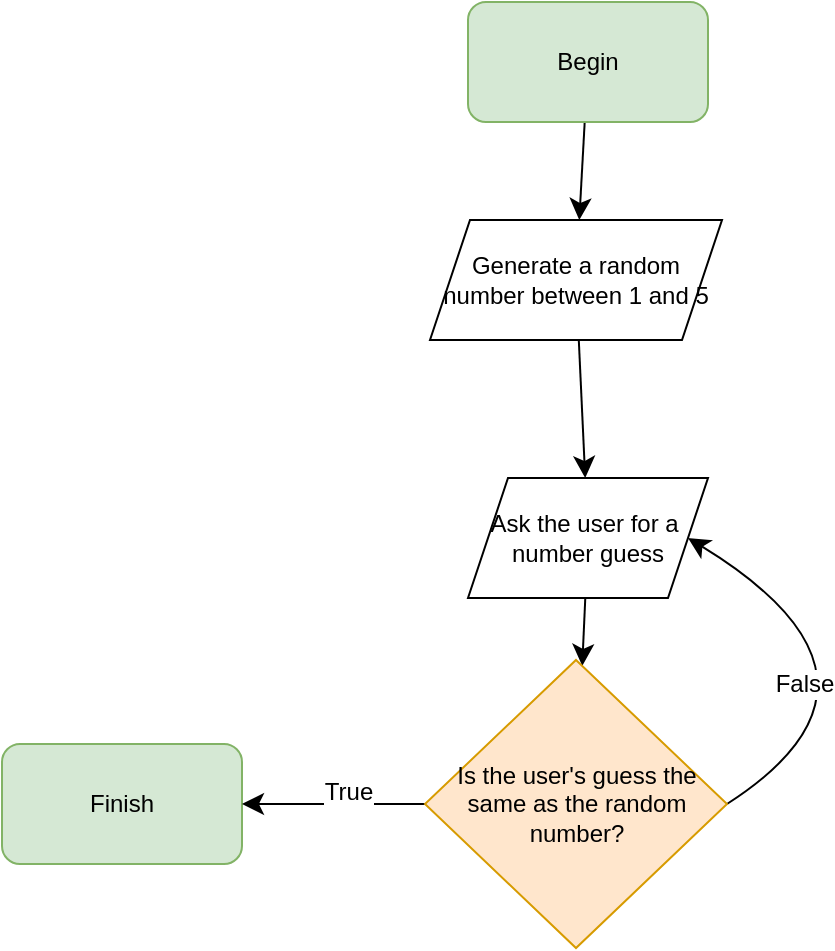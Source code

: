<mxfile version="24.3.1" type="github">
  <diagram name="Page-1" id="0G8sVqlsxksGRJdZ1FBH">
    <mxGraphModel dx="1106" dy="1351" grid="0" gridSize="10" guides="1" tooltips="1" connect="1" arrows="1" fold="1" page="0" pageScale="1" pageWidth="850" pageHeight="1100" math="0" shadow="0">
      <root>
        <mxCell id="0" />
        <mxCell id="1" parent="0" />
        <mxCell id="Sd3g7WCt3OhlhqTGDNPi-2" value="" style="edgeStyle=none;curved=1;rounded=0;orthogonalLoop=1;jettySize=auto;html=1;fontSize=12;startSize=8;endSize=8;" edge="1" parent="1" source="Sd3g7WCt3OhlhqTGDNPi-3" target="Sd3g7WCt3OhlhqTGDNPi-5">
          <mxGeometry relative="1" as="geometry" />
        </mxCell>
        <mxCell id="Sd3g7WCt3OhlhqTGDNPi-3" value="Begin" style="rounded=1;whiteSpace=wrap;html=1;fillColor=#d5e8d4;strokeColor=#82b366;" vertex="1" parent="1">
          <mxGeometry x="106" y="-174" width="120" height="60" as="geometry" />
        </mxCell>
        <mxCell id="Sd3g7WCt3OhlhqTGDNPi-4" value="" style="edgeStyle=none;curved=1;rounded=0;orthogonalLoop=1;jettySize=auto;html=1;fontSize=12;startSize=8;endSize=8;" edge="1" parent="1" source="Sd3g7WCt3OhlhqTGDNPi-5" target="Sd3g7WCt3OhlhqTGDNPi-7">
          <mxGeometry relative="1" as="geometry" />
        </mxCell>
        <mxCell id="Sd3g7WCt3OhlhqTGDNPi-5" value="Generate a random number between 1 and 5" style="shape=parallelogram;perimeter=parallelogramPerimeter;whiteSpace=wrap;html=1;fixedSize=1;" vertex="1" parent="1">
          <mxGeometry x="87" y="-65" width="146" height="60" as="geometry" />
        </mxCell>
        <mxCell id="Sd3g7WCt3OhlhqTGDNPi-32" value="" style="edgeStyle=none;curved=1;rounded=0;orthogonalLoop=1;jettySize=auto;html=1;fontSize=12;startSize=8;endSize=8;" edge="1" parent="1" source="Sd3g7WCt3OhlhqTGDNPi-7" target="Sd3g7WCt3OhlhqTGDNPi-18">
          <mxGeometry relative="1" as="geometry" />
        </mxCell>
        <mxCell id="Sd3g7WCt3OhlhqTGDNPi-7" value="Ask the user for a&amp;nbsp;&lt;div&gt;number guess&lt;/div&gt;" style="shape=parallelogram;perimeter=parallelogramPerimeter;whiteSpace=wrap;html=1;fixedSize=1;" vertex="1" parent="1">
          <mxGeometry x="106" y="64" width="120" height="60" as="geometry" />
        </mxCell>
        <mxCell id="Sd3g7WCt3OhlhqTGDNPi-17" value="Finish" style="rounded=1;whiteSpace=wrap;html=1;fillColor=#d5e8d4;strokeColor=#82b366;" vertex="1" parent="1">
          <mxGeometry x="-127" y="197" width="120" height="60" as="geometry" />
        </mxCell>
        <mxCell id="Sd3g7WCt3OhlhqTGDNPi-22" value="" style="edgeStyle=none;curved=1;rounded=0;orthogonalLoop=1;jettySize=auto;html=1;fontSize=12;startSize=8;endSize=8;" edge="1" parent="1" source="Sd3g7WCt3OhlhqTGDNPi-18" target="Sd3g7WCt3OhlhqTGDNPi-17">
          <mxGeometry relative="1" as="geometry" />
        </mxCell>
        <mxCell id="Sd3g7WCt3OhlhqTGDNPi-25" value="True" style="edgeLabel;html=1;align=center;verticalAlign=middle;resizable=0;points=[];fontSize=12;" vertex="1" connectable="0" parent="Sd3g7WCt3OhlhqTGDNPi-22">
          <mxGeometry x="-0.143" y="-6" relative="1" as="geometry">
            <mxPoint as="offset" />
          </mxGeometry>
        </mxCell>
        <mxCell id="Sd3g7WCt3OhlhqTGDNPi-35" style="edgeStyle=none;curved=1;rounded=0;orthogonalLoop=1;jettySize=auto;html=1;exitX=1;exitY=0.5;exitDx=0;exitDy=0;entryX=1;entryY=0.5;entryDx=0;entryDy=0;fontSize=12;startSize=8;endSize=8;" edge="1" parent="1" source="Sd3g7WCt3OhlhqTGDNPi-18" target="Sd3g7WCt3OhlhqTGDNPi-7">
          <mxGeometry relative="1" as="geometry">
            <Array as="points">
              <mxPoint x="332" y="165" />
            </Array>
          </mxGeometry>
        </mxCell>
        <mxCell id="Sd3g7WCt3OhlhqTGDNPi-36" value="False" style="edgeLabel;html=1;align=center;verticalAlign=middle;resizable=0;points=[];fontSize=12;" vertex="1" connectable="0" parent="Sd3g7WCt3OhlhqTGDNPi-35">
          <mxGeometry x="-0.484" y="30" relative="1" as="geometry">
            <mxPoint as="offset" />
          </mxGeometry>
        </mxCell>
        <mxCell id="Sd3g7WCt3OhlhqTGDNPi-18" value="Is the user&#39;s guess the same as the random number?" style="rhombus;whiteSpace=wrap;html=1;fillColor=#ffe6cc;strokeColor=#d79b00;" vertex="1" parent="1">
          <mxGeometry x="84.5" y="155" width="151" height="144" as="geometry" />
        </mxCell>
      </root>
    </mxGraphModel>
  </diagram>
</mxfile>
